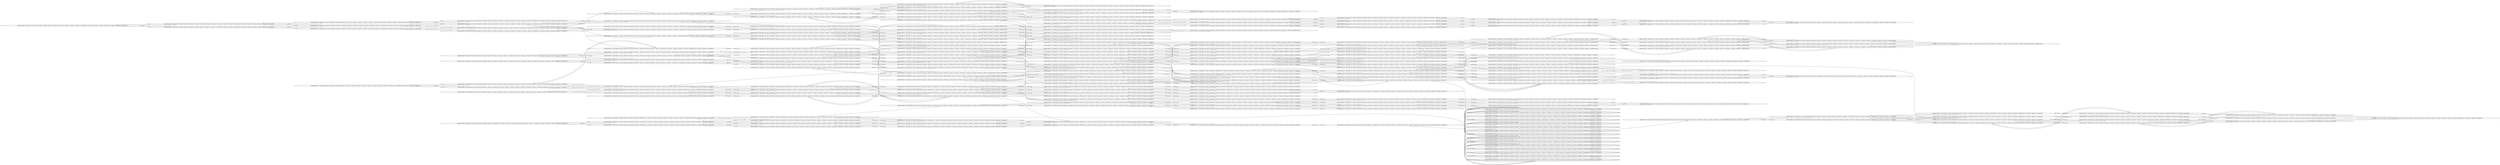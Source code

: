 digraph {
rankdir="LR"
s197[label="(instance index=47, state index=197, atoms={clear(pos9), clear(pos8), clear(pos13), clear(pos4), clear(pos14), clear(pos10), clear(pos1), clear(pos7), at(block01,pos6), clear(pos5), clear(pos15), clear(pos3), at(robot,pos12), clear(pos2), clear(pos11), clear(pos0)})"]
s163[label="(instance index=47, state index=163, atoms={clear(pos9), clear(pos13), clear(pos4), at(robot,pos8), clear(pos14), clear(pos10), clear(pos1), clear(pos7), clear(pos12), at(block01,pos6), clear(pos5), clear(pos15), clear(pos3), clear(pos2), clear(pos11), clear(pos0)})"]
s164[label="(instance index=47, state index=164, atoms={clear(pos9), clear(pos8), clear(pos4), clear(pos14), clear(pos10), clear(pos1), at(robot,pos13), clear(pos7), clear(pos12), at(block01,pos6), clear(pos5), clear(pos15), clear(pos3), clear(pos2), clear(pos11), clear(pos0)})"]
s126[label="(instance index=47, state index=126, atoms={clear(pos9), clear(pos8), clear(pos13), clear(pos4), clear(pos10), clear(pos1), clear(pos7), at(robot,pos14), clear(pos12), at(block01,pos6), clear(pos5), clear(pos15), clear(pos3), clear(pos2), clear(pos11), clear(pos0)})"]
s124[label="(instance index=47, state index=124, atoms={clear(pos8), clear(pos13), clear(pos4), at(robot,pos9), clear(pos14), clear(pos10), clear(pos1), clear(pos7), clear(pos12), at(block01,pos6), clear(pos5), clear(pos15), clear(pos3), clear(pos2), clear(pos11), clear(pos0)})"]
s60[label="(instance index=47, state index=60, atoms={clear(pos9), clear(pos8), clear(pos13), clear(pos4), clear(pos6), clear(pos14), clear(pos1), clear(pos7), clear(pos5), clear(pos15), clear(pos3), at(robot,pos12), at(block01,pos10), clear(pos2), clear(pos11), clear(pos0)})"]
s144[label="(instance index=47, state index=144, atoms={clear(pos9), clear(pos8), clear(pos13), clear(pos14), clear(pos10), clear(pos1), clear(pos7), clear(pos12), at(block01,pos6), clear(pos5), clear(pos15), clear(pos3), clear(pos2), at(robot,pos4), clear(pos11), clear(pos0)})"]
s89[label="(instance index=47, state index=89, atoms={clear(pos9), clear(pos8), clear(pos13), clear(pos4), clear(pos14), clear(pos1), clear(pos7), clear(pos12), at(robot,pos10), at(block01,pos6), clear(pos5), clear(pos15), clear(pos3), clear(pos2), clear(pos11), clear(pos0)})"]
s108[label="(instance index=47, state index=108, atoms={clear(pos9), clear(pos8), clear(pos13), clear(pos4), clear(pos6), clear(pos14), clear(pos10), at(robot,pos15), clear(pos1), clear(pos7), at(block01,pos5), clear(pos12), clear(pos3), clear(pos2), clear(pos11), clear(pos0)})"]
s49[label="(instance index=47, state index=49, atoms={clear(pos9), clear(pos8), clear(pos4), clear(pos6), clear(pos14), clear(pos10), clear(pos1), at(robot,pos13), clear(pos7), at(block01,pos5), clear(pos12), clear(pos15), clear(pos3), clear(pos2), clear(pos11), clear(pos0)})"]
s104[label="(instance index=47, state index=104, atoms={clear(pos9), clear(pos8), at(robot,pos5), clear(pos13), clear(pos4), clear(pos14), clear(pos10), clear(pos1), clear(pos7), clear(pos12), at(block01,pos6), clear(pos15), clear(pos3), clear(pos2), clear(pos11), clear(pos0)})"]
s181[label="(instance index=47, state index=181, atoms={clear(pos9), clear(pos8), clear(pos13), clear(pos4), clear(pos14), at(robot,pos0), clear(pos10), clear(pos1), clear(pos7), clear(pos12), at(block01,pos6), clear(pos5), clear(pos15), clear(pos3), clear(pos2), clear(pos11)})"]
s84[label="(instance index=47, state index=84, atoms={clear(pos9), clear(pos8), clear(pos13), clear(pos4), clear(pos6), clear(pos14), at(robot,pos0), clear(pos1), clear(pos7), clear(pos12), clear(pos5), clear(pos15), clear(pos3), at(block01,pos10), clear(pos2), clear(pos11)})"]
s166[label="(instance index=47, state index=166, atoms={clear(pos9), clear(pos8), clear(pos13), clear(pos4), clear(pos14), clear(pos10), at(robot,pos15), clear(pos1), clear(pos7), clear(pos12), at(block01,pos6), clear(pos5), clear(pos3), clear(pos2), clear(pos11), clear(pos0)})"]
s39[label="(instance index=47, state index=39, atoms={clear(pos9), clear(pos8), clear(pos4), clear(pos6), clear(pos14), clear(pos1), at(robot,pos13), clear(pos7), clear(pos12), clear(pos5), clear(pos15), clear(pos3), at(block01,pos10), clear(pos2), clear(pos11), clear(pos0)})"]
s38[label="(instance index=47, state index=38, atoms={clear(pos9), clear(pos13), clear(pos4), at(robot,pos8), clear(pos6), clear(pos14), clear(pos1), clear(pos7), clear(pos12), clear(pos5), clear(pos15), clear(pos3), at(block01,pos10), clear(pos2), clear(pos11), clear(pos0)})"]
s175[label="(instance index=47, state index=175, atoms={clear(pos9), clear(pos8), clear(pos13), at(block01,pos14), clear(pos4), clear(pos6), at(robot,pos0), clear(pos10), clear(pos1), clear(pos7), clear(pos12), clear(pos5), clear(pos15), clear(pos3), clear(pos2), clear(pos11)})"]
s125[label="(instance index=47, state index=125, atoms={clear(pos9), clear(pos8), clear(pos13), clear(pos4), clear(pos14), clear(pos10), clear(pos1), clear(pos7), at(robot,pos11), clear(pos12), at(block01,pos6), clear(pos5), clear(pos15), clear(pos3), clear(pos2), clear(pos0)})"]
s75[label="(instance index=47, state index=75, atoms={clear(pos9), clear(pos8), clear(pos13), clear(pos4), clear(pos6), clear(pos10), clear(pos1), clear(pos7), at(robot,pos14), at(block01,pos5), clear(pos12), clear(pos15), clear(pos3), clear(pos2), clear(pos11), clear(pos0)})"]
s74[label="(instance index=47, state index=74, atoms={clear(pos9), clear(pos8), clear(pos13), clear(pos4), clear(pos6), clear(pos14), clear(pos10), clear(pos1), clear(pos7), at(robot,pos11), at(block01,pos5), clear(pos12), clear(pos15), clear(pos3), clear(pos2), clear(pos0)})"]
s72[label="(instance index=47, state index=72, atoms={clear(pos9), clear(pos8), clear(pos13), clear(pos4), clear(pos6), clear(pos14), clear(pos10), clear(pos1), clear(pos7), at(block01,pos5), clear(pos15), clear(pos3), at(robot,pos12), clear(pos2), clear(pos11), clear(pos0)})"]
s30[label="(instance index=47, state index=30, atoms={clear(pos8), clear(pos13), clear(pos4), at(robot,pos9), clear(pos6), clear(pos14), clear(pos10), clear(pos1), clear(pos7), at(block01,pos5), clear(pos12), clear(pos15), clear(pos3), clear(pos2), clear(pos11), clear(pos0)})"]
s61[label="(instance index=47, state index=61, atoms={clear(pos9), clear(pos8), clear(pos13), clear(pos4), clear(pos6), clear(pos1), clear(pos7), at(robot,pos14), clear(pos12), clear(pos5), clear(pos15), clear(pos3), at(block01,pos10), clear(pos2), clear(pos11), clear(pos0)})"]
s67[label="(instance index=47, state index=67, atoms={clear(pos9), clear(pos8), clear(pos13), at(block01,pos14), clear(pos4), clear(pos6), clear(pos10), clear(pos1), clear(pos7), clear(pos5), clear(pos15), clear(pos3), at(robot,pos12), clear(pos2), clear(pos11), clear(pos0)})"]
s120[label="(instance index=47, state index=120, atoms={clear(pos9), clear(pos8), clear(pos13), clear(pos4), clear(pos6), clear(pos14), at(robot,pos3), clear(pos1), clear(pos7), clear(pos12), clear(pos5), clear(pos15), at(block01,pos10), clear(pos2), clear(pos11), clear(pos0)})"]
s58[label="(instance index=47, state index=58, atoms={clear(pos9), clear(pos8), clear(pos13), clear(pos6), clear(pos14), clear(pos1), clear(pos7), clear(pos12), clear(pos5), clear(pos15), clear(pos3), at(block01,pos10), clear(pos2), at(robot,pos4), clear(pos11), clear(pos0)})"]
s57[label="(instance index=47, state index=57, atoms={clear(pos9), clear(pos8), clear(pos13), clear(pos4), clear(pos6), clear(pos14), clear(pos7), clear(pos12), clear(pos5), clear(pos15), clear(pos3), at(robot,pos1), at(block01,pos10), clear(pos2), clear(pos11), clear(pos0)})"]
s135[label="(instance index=47, state index=135, atoms={clear(pos9), clear(pos8), clear(pos13), at(block01,pos14), clear(pos6), clear(pos10), clear(pos1), clear(pos7), clear(pos12), clear(pos5), clear(pos15), clear(pos3), clear(pos2), at(robot,pos4), clear(pos11), clear(pos0)})"]
s134[label="(instance index=47, state index=134, atoms={clear(pos9), clear(pos8), clear(pos13), at(block01,pos14), clear(pos4), clear(pos6), clear(pos10), clear(pos7), clear(pos12), clear(pos5), clear(pos15), clear(pos3), at(robot,pos1), clear(pos2), clear(pos11), clear(pos0)})"]
s143[label="(instance index=47, state index=143, atoms={clear(pos9), clear(pos8), clear(pos13), clear(pos4), clear(pos14), clear(pos10), clear(pos7), clear(pos12), at(block01,pos6), clear(pos5), clear(pos15), clear(pos3), at(robot,pos1), clear(pos2), clear(pos11), clear(pos0)})"]
s198[label="(instance index=47, state index=198, atoms={clear(pos9), clear(pos8), clear(pos13), clear(pos4), clear(pos14), at(robot,pos3), clear(pos10), clear(pos1), clear(pos7), clear(pos12), at(block01,pos6), clear(pos5), clear(pos15), clear(pos2), clear(pos11), clear(pos0)})"]
s23[label="(instance index=47, state index=23, atoms={clear(pos8), clear(pos13), clear(pos4), at(robot,pos9), clear(pos6), clear(pos14), clear(pos1), clear(pos7), clear(pos12), clear(pos5), clear(pos15), clear(pos3), at(block01,pos10), clear(pos2), clear(pos11), clear(pos0)})"]
s127[label="(instance index=47, state index=127, atoms={clear(pos9), clear(pos8), clear(pos13), clear(pos4), clear(pos14), clear(pos10), clear(pos1), clear(pos7), clear(pos12), clear(pos5), at(robot,pos6), clear(pos15), clear(pos3), clear(pos11), clear(pos0), at(block01,pos2)})"]
s145[label="(instance index=47, state index=145, atoms={clear(pos9), clear(pos8), clear(pos13), clear(pos4), clear(pos14), clear(pos10), clear(pos1), clear(pos12), clear(pos5), at(robot,pos6), clear(pos15), clear(pos3), clear(pos2), at(block01,pos7), clear(pos11), clear(pos0)})"]
s182[label="(instance index=47, state index=182, atoms={clear(pos9), clear(pos8), clear(pos13), clear(pos4), clear(pos14), clear(pos10), clear(pos1), clear(pos7), clear(pos12), at(block01,pos6), clear(pos5), clear(pos15), at(robot,pos2), clear(pos3), clear(pos11), clear(pos0)})"]
s44[label="(instance index=47, state index=44, atoms={clear(pos9), clear(pos8), at(block01,pos14), clear(pos4), clear(pos6), clear(pos10), clear(pos1), at(robot,pos13), clear(pos7), clear(pos12), clear(pos5), clear(pos15), clear(pos3), clear(pos2), clear(pos11), clear(pos0)})"]
s88[label="(instance index=47, state index=88, atoms={clear(pos9), clear(pos8), clear(pos13), clear(pos4), clear(pos6), clear(pos14), at(robot,pos15), clear(pos1), clear(pos7), clear(pos12), clear(pos5), clear(pos3), at(block01,pos10), clear(pos2), clear(pos11), clear(pos0)})"]
s160[label="(instance index=47, state index=160, atoms={clear(pos9), clear(pos8), clear(pos13), at(block01,pos14), clear(pos4), clear(pos6), clear(pos10), clear(pos1), clear(pos7), clear(pos12), clear(pos5), clear(pos15), at(robot,pos2), clear(pos3), clear(pos11), clear(pos0)})"]
s86[label="(instance index=47, state index=86, atoms={clear(pos9), clear(pos8), clear(pos13), clear(pos4), clear(pos6), clear(pos14), clear(pos1), at(robot,pos7), clear(pos12), clear(pos5), clear(pos15), clear(pos3), at(block01,pos10), clear(pos2), clear(pos11), clear(pos0)})"]
s85[label="(instance index=47, state index=85, atoms={clear(pos9), clear(pos8), clear(pos13), clear(pos4), clear(pos6), clear(pos14), clear(pos1), clear(pos7), clear(pos12), clear(pos5), clear(pos15), at(robot,pos2), clear(pos3), at(block01,pos10), clear(pos11), clear(pos0)})"]
s37[label="(instance index=47, state index=37, atoms={clear(pos9), clear(pos8), at(robot,pos5), clear(pos13), clear(pos4), clear(pos6), clear(pos14), clear(pos1), clear(pos7), clear(pos12), clear(pos15), clear(pos3), at(block01,pos10), clear(pos2), clear(pos11), clear(pos0)})"]
s96[label="(instance index=47, state index=96, atoms={clear(pos9), clear(pos8), at(robot,pos5), clear(pos13), at(block01,pos14), clear(pos4), clear(pos6), clear(pos10), clear(pos1), clear(pos7), clear(pos12), clear(pos15), clear(pos3), clear(pos2), clear(pos11), clear(pos0)})"]
s97[label="(instance index=47, state index=97, atoms={clear(pos9), clear(pos13), at(block01,pos14), clear(pos4), at(robot,pos8), clear(pos6), clear(pos10), clear(pos1), clear(pos7), clear(pos12), clear(pos5), clear(pos15), clear(pos3), clear(pos2), clear(pos11), clear(pos0)})"]
s17[label="(instance index=47, state index=17, atoms={clear(pos8), clear(pos13), clear(pos4), clear(pos6), clear(pos14), at(block01,pos9), clear(pos10), at(robot,pos15), clear(pos1), clear(pos7), clear(pos12), clear(pos5), clear(pos3), clear(pos2), clear(pos11), clear(pos0)})"]
s18[label="(instance index=47, state index=18, atoms={clear(pos8), clear(pos4), clear(pos6), clear(pos14), at(block01,pos9), clear(pos10), clear(pos1), at(robot,pos13), clear(pos7), clear(pos12), clear(pos5), clear(pos15), clear(pos3), clear(pos2), clear(pos11), clear(pos0)})"]
s47[label="(instance index=47, state index=47, atoms={clear(pos9), clear(pos13), clear(pos4), at(robot,pos8), clear(pos6), clear(pos14), clear(pos10), clear(pos1), clear(pos7), at(block01,pos5), clear(pos12), clear(pos15), clear(pos3), clear(pos2), clear(pos11), clear(pos0)})"]
s106[label="(instance index=47, state index=106, atoms={clear(pos9), clear(pos8), clear(pos13), clear(pos4), clear(pos6), clear(pos14), clear(pos10), clear(pos1), at(block01,pos5), at(robot,pos7), clear(pos12), clear(pos15), clear(pos3), clear(pos2), clear(pos11), clear(pos0)})"]
s165[label="(instance index=47, state index=165, atoms={clear(pos9), clear(pos8), clear(pos13), clear(pos4), clear(pos14), clear(pos10), clear(pos1), at(robot,pos7), clear(pos12), at(block01,pos6), clear(pos5), clear(pos15), clear(pos3), clear(pos2), clear(pos11), clear(pos0)})"]
s48[label="(instance index=47, state index=48, atoms={clear(pos9), clear(pos8), clear(pos13), clear(pos4), clear(pos6), clear(pos14), clear(pos1), clear(pos7), at(block01,pos5), clear(pos12), at(robot,pos10), clear(pos15), clear(pos3), clear(pos2), clear(pos11), clear(pos0)})"]
s50[label="(instance index=47, state index=50, atoms={clear(pos9), clear(pos8), at(robot,pos5), clear(pos13), clear(pos4), clear(pos6), clear(pos14), clear(pos10), clear(pos7), clear(pos12), at(block01,pos1), clear(pos15), clear(pos3), clear(pos2), clear(pos11), clear(pos0)})"]
s40[label="(instance index=47, state index=40, atoms={clear(pos9), clear(pos8), clear(pos13), at(block01,pos11), clear(pos4), clear(pos6), clear(pos14), clear(pos1), clear(pos7), clear(pos12), at(robot,pos10), clear(pos5), clear(pos15), clear(pos3), clear(pos2), clear(pos0)})"]
s167[label="(instance index=47, state index=167, atoms={clear(pos9), clear(pos8), at(robot,pos5), clear(pos13), clear(pos4), clear(pos6), clear(pos14), clear(pos10), clear(pos1), clear(pos7), clear(pos12), clear(pos15), clear(pos3), clear(pos11), clear(pos0), at(block01,pos2)})"]
s169[label="(instance index=47, state index=169, atoms={clear(pos9), clear(pos8), clear(pos13), clear(pos4), clear(pos6), clear(pos14), clear(pos1), clear(pos7), clear(pos12), at(robot,pos10), clear(pos5), clear(pos15), clear(pos3), clear(pos11), clear(pos0), at(block01,pos2)})"]
s168[label="(instance index=47, state index=168, atoms={clear(pos9), clear(pos8), clear(pos13), clear(pos4), clear(pos6), clear(pos14), clear(pos10), clear(pos1), at(robot,pos7), clear(pos12), clear(pos5), clear(pos15), clear(pos3), clear(pos11), clear(pos0), at(block01,pos2)})"]
s183[label="(instance index=47, state index=183, atoms={clear(pos9), clear(pos8), clear(pos13), clear(pos4), clear(pos6), clear(pos14), clear(pos10), clear(pos1), clear(pos12), clear(pos5), clear(pos15), at(robot,pos2), clear(pos3), at(block01,pos7), clear(pos11), clear(pos0)})"]
s172[label="(instance index=47, state index=172, atoms={clear(pos9), clear(pos8), clear(pos13), clear(pos4), clear(pos6), clear(pos14), clear(pos1), clear(pos12), at(robot,pos10), clear(pos5), clear(pos15), clear(pos3), clear(pos2), at(block01,pos7), clear(pos11), clear(pos0)})"]
s184[label="(instance index=47, state index=184, atoms={clear(pos9), clear(pos8), at(robot,pos5), clear(pos13), clear(pos4), clear(pos6), clear(pos14), clear(pos10), clear(pos1), clear(pos12), clear(pos15), clear(pos3), clear(pos2), at(block01,pos7), clear(pos11), clear(pos0)})"]
s122[label="(instance index=47, state index=122, atoms={clear(pos9), clear(pos8), clear(pos13), at(block01,pos14), clear(pos4), clear(pos10), clear(pos1), clear(pos7), clear(pos12), clear(pos5), at(robot,pos6), clear(pos15), clear(pos3), clear(pos2), clear(pos11), clear(pos0)})"]
s121[label="(instance index=47, state index=121, atoms={clear(pos9), clear(pos8), clear(pos13), clear(pos4), clear(pos6), clear(pos14), clear(pos1), clear(pos7), at(robot,pos11), clear(pos12), clear(pos5), clear(pos15), clear(pos3), at(block01,pos10), clear(pos2), clear(pos0)})"]
s66[label="(instance index=47, state index=66, atoms={clear(pos8), clear(pos13), at(block01,pos14), clear(pos4), at(robot,pos9), clear(pos6), clear(pos10), clear(pos1), clear(pos7), clear(pos12), clear(pos5), clear(pos15), clear(pos3), clear(pos2), clear(pos11), clear(pos0)})"]
s59[label="(instance index=47, state index=59, atoms={clear(pos9), clear(pos8), clear(pos13), clear(pos4), clear(pos14), clear(pos1), clear(pos7), clear(pos12), clear(pos5), at(robot,pos6), clear(pos15), clear(pos3), at(block01,pos10), clear(pos2), clear(pos11), clear(pos0)})"]
s146[label="(instance index=47, state index=146, atoms={clear(pos9), clear(pos8), clear(pos13), clear(pos4), clear(pos6), clear(pos14), at(robot,pos3), clear(pos10), clear(pos1), clear(pos7), at(block01,pos5), clear(pos12), clear(pos15), clear(pos2), clear(pos11), clear(pos0)})"]
s73[label="(instance index=47, state index=73, atoms={clear(pos9), clear(pos8), clear(pos13), clear(pos4), clear(pos14), clear(pos10), clear(pos1), clear(pos7), at(block01,pos5), clear(pos12), at(robot,pos6), clear(pos15), clear(pos3), clear(pos2), clear(pos11), clear(pos0)})"]
s196[label="(instance index=47, state index=196, atoms={clear(pos9), clear(pos8), clear(pos13), at(block01,pos14), clear(pos4), clear(pos6), at(robot,pos3), clear(pos10), clear(pos1), clear(pos7), clear(pos12), clear(pos5), clear(pos15), clear(pos2), clear(pos11), clear(pos0)})"]
s2[label="(instance index=47, state index=2, atoms={clear(pos8), clear(pos13), clear(pos4), clear(pos6), clear(pos14), at(robot,pos3), at(block01,pos9), clear(pos10), clear(pos1), clear(pos7), clear(pos12), clear(pos5), clear(pos15), clear(pos2), clear(pos11), clear(pos0)})"]
s10[label="(instance index=47, state index=10, atoms={clear(pos8), clear(pos13), clear(pos4), clear(pos6), clear(pos14), at(block01,pos9), clear(pos10), clear(pos1), clear(pos7), at(robot,pos11), clear(pos12), clear(pos5), clear(pos15), clear(pos3), clear(pos2), clear(pos0)})"]
s11[label="(instance index=47, state index=11, atoms={clear(pos8), clear(pos13), clear(pos4), clear(pos6), at(block01,pos9), clear(pos10), clear(pos1), clear(pos7), at(robot,pos14), clear(pos12), clear(pos5), clear(pos15), clear(pos3), clear(pos2), clear(pos11), clear(pos0)})"]
s22[label="(instance index=47, state index=22, atoms={clear(pos8), clear(pos13), clear(pos4), clear(pos6), clear(pos14), at(block01,pos9), clear(pos10), clear(pos1), clear(pos7), clear(pos5), clear(pos15), clear(pos3), at(robot,pos12), clear(pos2), clear(pos11), clear(pos0)})"]
s71[label="(instance index=47, state index=71, atoms={clear(pos9), clear(pos8), clear(pos13), clear(pos6), clear(pos14), clear(pos10), clear(pos1), clear(pos7), at(block01,pos5), clear(pos12), clear(pos15), clear(pos3), clear(pos2), at(robot,pos4), clear(pos11), clear(pos0)})"]
s68[label="(instance index=47, state index=68, atoms={clear(pos9), clear(pos8), clear(pos13), clear(pos4), clear(pos6), clear(pos10), clear(pos1), clear(pos7), at(robot,pos14), clear(pos12), clear(pos5), clear(pos3), at(block01,pos15), clear(pos2), clear(pos11), clear(pos0)})"]
s78[label="(instance index=47, state index=78, atoms={clear(pos8), clear(pos13), clear(pos4), at(robot,pos9), clear(pos6), clear(pos14), clear(pos10), clear(pos7), clear(pos12), clear(pos5), at(block01,pos1), clear(pos15), clear(pos3), clear(pos2), clear(pos11), clear(pos0)})"]
s77[label="(instance index=47, state index=77, atoms={clear(pos9), clear(pos8), clear(pos13), clear(pos4), clear(pos14), clear(pos10), clear(pos7), clear(pos12), clear(pos5), at(robot,pos6), at(block01,pos1), clear(pos15), clear(pos3), clear(pos2), clear(pos11), clear(pos0)})"]
s76[label="(instance index=47, state index=76, atoms={clear(pos9), clear(pos8), clear(pos13), clear(pos6), clear(pos14), clear(pos10), clear(pos7), clear(pos12), clear(pos5), at(block01,pos1), clear(pos15), clear(pos3), clear(pos2), at(robot,pos4), clear(pos11), clear(pos0)})"]
s63[label="(instance index=47, state index=63, atoms={clear(pos8), clear(pos13), at(block01,pos11), clear(pos4), at(robot,pos9), clear(pos6), clear(pos14), clear(pos10), clear(pos1), clear(pos7), clear(pos12), clear(pos5), clear(pos15), clear(pos3), clear(pos2), clear(pos0)})"]
s62[label="(instance index=47, state index=62, atoms={clear(pos9), clear(pos8), clear(pos13), at(block01,pos11), clear(pos4), clear(pos14), clear(pos10), clear(pos1), clear(pos7), clear(pos12), clear(pos5), at(robot,pos6), clear(pos15), clear(pos3), clear(pos2), clear(pos0)})"]
s64[label="(instance index=47, state index=64, atoms={clear(pos9), clear(pos8), clear(pos13), at(block01,pos11), clear(pos4), clear(pos6), clear(pos10), clear(pos1), clear(pos7), at(robot,pos14), clear(pos12), clear(pos5), clear(pos15), clear(pos3), clear(pos2), clear(pos0)})"]
s149[label="(instance index=47, state index=149, atoms={clear(pos9), clear(pos8), clear(pos13), clear(pos4), clear(pos6), clear(pos14), clear(pos10), clear(pos7), clear(pos12), clear(pos5), clear(pos15), clear(pos3), at(robot,pos1), clear(pos11), clear(pos0), at(block01,pos2)})"]
s199[label="(instance index=47, state index=199, atoms={clear(pos9), clear(pos8), clear(pos13), clear(pos6), clear(pos14), clear(pos10), clear(pos1), clear(pos7), clear(pos12), clear(pos5), clear(pos15), clear(pos3), at(robot,pos4), clear(pos11), clear(pos0), at(block01,pos2)})"]
s200[label="(instance index=47, state index=200, atoms={clear(pos8), clear(pos13), clear(pos4), at(robot,pos9), clear(pos6), clear(pos14), clear(pos10), clear(pos1), clear(pos7), clear(pos12), clear(pos5), clear(pos15), clear(pos3), clear(pos11), clear(pos0), at(block01,pos2)})"]
s203[label="(instance index=47, state index=203, atoms={clear(pos9), clear(pos8), clear(pos13), clear(pos4), clear(pos6), clear(pos10), clear(pos1), clear(pos7), at(robot,pos14), clear(pos12), clear(pos5), clear(pos15), clear(pos3), clear(pos11), clear(pos0), at(block01,pos2)})"]
s202[label="(instance index=47, state index=202, atoms={clear(pos9), clear(pos8), clear(pos13), clear(pos4), clear(pos6), clear(pos14), clear(pos10), clear(pos1), clear(pos7), at(robot,pos11), clear(pos12), clear(pos5), clear(pos15), clear(pos3), clear(pos0), at(block01,pos2)})"]
s201[label="(instance index=47, state index=201, atoms={clear(pos9), clear(pos8), clear(pos13), clear(pos4), clear(pos6), clear(pos14), at(robot,pos3), clear(pos10), clear(pos1), clear(pos7), clear(pos12), clear(pos5), clear(pos15), clear(pos11), clear(pos0), at(block01,pos2)})"]
s213[label="(instance index=47, state index=213, atoms={clear(pos9), clear(pos8), clear(pos13), clear(pos4), clear(pos6), clear(pos14), at(robot,pos3), clear(pos10), clear(pos1), clear(pos12), clear(pos5), clear(pos15), clear(pos2), at(block01,pos7), clear(pos11), clear(pos0)})"]
s212[label="(instance index=47, state index=212, atoms={clear(pos9), clear(pos8), clear(pos13), clear(pos4), clear(pos6), clear(pos14), clear(pos10), clear(pos12), clear(pos5), clear(pos15), clear(pos3), at(robot,pos1), clear(pos2), at(block01,pos7), clear(pos11), clear(pos0)})"]
s133[label="(instance index=47, state index=133, atoms={clear(pos9), clear(pos8), clear(pos13), clear(pos4), clear(pos6), clear(pos14), clear(pos10), clear(pos1), at(robot,pos11), clear(pos12), clear(pos5), clear(pos15), clear(pos3), clear(pos2), at(block01,pos7), clear(pos0)})"]
s206[label="(instance index=47, state index=206, atoms={clear(pos9), clear(pos8), clear(pos13), clear(pos4), clear(pos6), clear(pos10), clear(pos1), at(robot,pos14), clear(pos12), clear(pos5), clear(pos15), clear(pos3), clear(pos2), at(block01,pos7), clear(pos11), clear(pos0)})"]
s205[label="(instance index=47, state index=205, atoms={clear(pos8), clear(pos13), clear(pos4), at(robot,pos9), clear(pos6), clear(pos14), clear(pos10), clear(pos1), clear(pos12), clear(pos5), clear(pos15), clear(pos3), clear(pos2), at(block01,pos7), clear(pos11), clear(pos0)})"]
s214[label="(instance index=47, state index=214, atoms={clear(pos9), clear(pos8), clear(pos13), clear(pos6), clear(pos14), clear(pos10), clear(pos1), clear(pos12), clear(pos5), clear(pos15), clear(pos3), clear(pos2), at(block01,pos7), at(robot,pos4), clear(pos11), clear(pos0)})"]
s6[label="(instance index=47, state index=6, atoms={clear(pos8), clear(pos13), clear(pos4), clear(pos6), clear(pos14), at(block01,pos9), clear(pos10), clear(pos1), at(robot,pos7), clear(pos12), clear(pos5), clear(pos15), clear(pos3), clear(pos2), clear(pos11), clear(pos0)})"]
s4[label="(instance index=47, state index=4, atoms={clear(pos8), clear(pos13), clear(pos4), clear(pos6), clear(pos14), at(robot,pos0), at(block01,pos9), clear(pos10), clear(pos1), clear(pos7), clear(pos12), clear(pos5), clear(pos15), clear(pos3), clear(pos2), clear(pos11)})"]
s103[label="(instance index=47, state index=103, atoms={clear(pos9), clear(pos8), clear(pos13), clear(pos4), clear(pos6), clear(pos14), at(robot,pos0), clear(pos10), clear(pos1), clear(pos7), at(block01,pos5), clear(pos12), clear(pos15), clear(pos3), clear(pos2), clear(pos11)})"]
s7[label="(instance index=47, state index=7, atoms={clear(pos8), clear(pos13), clear(pos4), clear(pos6), clear(pos14), at(block01,pos9), clear(pos1), clear(pos7), clear(pos12), at(robot,pos10), clear(pos5), clear(pos15), clear(pos3), clear(pos2), clear(pos11), clear(pos0)})"]
s0[label="(instance index=47, state index=0, atoms={clear(pos8), clear(pos13), clear(pos4), clear(pos6), clear(pos14), at(block01,pos9), clear(pos10), clear(pos1), clear(pos7), clear(pos12), clear(pos5), clear(pos15), at(robot,pos2), clear(pos3), clear(pos11), clear(pos0)})"]
s87[label="(instance index=47, state index=87, atoms={clear(pos9), clear(pos8), clear(pos13), at(block01,pos14), clear(pos4), clear(pos6), clear(pos1), clear(pos7), clear(pos12), at(robot,pos10), clear(pos5), clear(pos15), clear(pos3), clear(pos2), clear(pos11), clear(pos0)})"]
s13[label="(instance index=47, state index=13, atoms={clear(pos13), clear(pos4), at(robot,pos8), clear(pos6), clear(pos14), at(block01,pos9), clear(pos10), clear(pos1), clear(pos7), clear(pos12), clear(pos5), clear(pos15), clear(pos3), clear(pos2), clear(pos11), clear(pos0)})"]
s161[label="(instance index=47, state index=161, atoms={clear(pos9), clear(pos8), clear(pos13), at(block01,pos14), clear(pos4), clear(pos6), clear(pos10), clear(pos1), at(robot,pos7), clear(pos12), clear(pos5), clear(pos15), clear(pos3), clear(pos2), clear(pos11), clear(pos0)})"]
s105[label="(instance index=47, state index=105, atoms={clear(pos9), clear(pos8), clear(pos13), clear(pos4), clear(pos6), clear(pos14), clear(pos10), clear(pos1), clear(pos7), at(block01,pos5), clear(pos12), clear(pos15), at(robot,pos2), clear(pos3), clear(pos11), clear(pos0)})"]
s107[label="(instance index=47, state index=107, atoms={clear(pos9), clear(pos8), at(robot,pos5), clear(pos13), clear(pos6), clear(pos14), clear(pos10), clear(pos1), clear(pos7), clear(pos12), clear(pos15), clear(pos3), at(block01,pos4), clear(pos2), clear(pos11), clear(pos0)})"]
s99[label="(instance index=47, state index=99, atoms={clear(pos9), clear(pos8), clear(pos4), clear(pos6), clear(pos14), clear(pos10), clear(pos1), at(robot,pos13), clear(pos7), clear(pos12), clear(pos5), clear(pos3), at(block01,pos15), clear(pos2), clear(pos11), clear(pos0)})"]
s98[label="(instance index=47, state index=98, atoms={clear(pos9), clear(pos8), clear(pos13), clear(pos4), clear(pos6), clear(pos14), clear(pos1), clear(pos7), clear(pos12), at(robot,pos10), clear(pos5), clear(pos3), at(block01,pos15), clear(pos2), clear(pos11), clear(pos0)})"]
s114[label="(instance index=47, state index=114, atoms={clear(pos9), clear(pos8), clear(pos4), clear(pos6), clear(pos14), clear(pos10), at(robot,pos13), clear(pos7), clear(pos12), clear(pos5), at(block01,pos1), clear(pos15), clear(pos3), clear(pos2), clear(pos11), clear(pos0)})"]
s110[label="(instance index=47, state index=110, atoms={clear(pos9), clear(pos13), clear(pos4), at(robot,pos8), clear(pos6), clear(pos14), clear(pos10), clear(pos7), clear(pos12), clear(pos5), at(block01,pos1), clear(pos15), clear(pos3), clear(pos2), clear(pos11), clear(pos0)})"]
s113[label="(instance index=47, state index=113, atoms={clear(pos9), clear(pos8), clear(pos13), clear(pos4), clear(pos6), clear(pos14), clear(pos7), clear(pos12), at(robot,pos10), clear(pos5), at(block01,pos1), clear(pos15), clear(pos3), clear(pos2), clear(pos11), clear(pos0)})"]
s111[label="(instance index=47, state index=111, atoms={clear(pos9), clear(pos8), clear(pos13), clear(pos4), clear(pos6), clear(pos14), clear(pos10), clear(pos7), clear(pos12), clear(pos5), at(block01,pos1), clear(pos15), at(robot,pos2), clear(pos3), clear(pos11), clear(pos0)})"]
s112[label="(instance index=47, state index=112, atoms={clear(pos9), clear(pos8), clear(pos13), clear(pos4), clear(pos6), clear(pos14), clear(pos10), at(robot,pos7), clear(pos12), clear(pos5), at(block01,pos1), clear(pos15), clear(pos3), clear(pos2), clear(pos11), clear(pos0)})"]
s109[label="(instance index=47, state index=109, atoms={clear(pos9), clear(pos8), clear(pos13), clear(pos4), clear(pos6), clear(pos14), at(robot,pos0), clear(pos10), clear(pos7), clear(pos12), clear(pos5), at(block01,pos1), clear(pos15), clear(pos3), clear(pos2), clear(pos11)})"]
s94[label="(instance index=47, state index=94, atoms={clear(pos9), clear(pos8), at(block01,pos11), clear(pos4), clear(pos6), clear(pos14), clear(pos10), clear(pos1), at(robot,pos13), clear(pos7), clear(pos12), clear(pos5), clear(pos15), clear(pos3), clear(pos2), clear(pos0)})"]
s93[label="(instance index=47, state index=93, atoms={clear(pos9), clear(pos13), at(block01,pos11), clear(pos4), at(robot,pos8), clear(pos6), clear(pos14), clear(pos10), clear(pos1), clear(pos7), clear(pos12), clear(pos5), clear(pos15), clear(pos3), clear(pos2), clear(pos0)})"]
s91[label="(instance index=47, state index=91, atoms={clear(pos9), clear(pos8), at(robot,pos5), clear(pos13), at(block01,pos11), clear(pos4), clear(pos6), clear(pos14), clear(pos10), clear(pos1), clear(pos7), clear(pos12), clear(pos15), clear(pos3), clear(pos2), clear(pos0)})"]
s92[label="(instance index=47, state index=92, atoms={clear(pos9), clear(pos8), clear(pos13), at(block01,pos11), clear(pos4), clear(pos6), clear(pos14), clear(pos10), clear(pos1), at(robot,pos7), clear(pos12), clear(pos5), clear(pos15), clear(pos3), clear(pos2), clear(pos0)})"]
s90[label="(instance index=47, state index=90, atoms={clear(pos9), clear(pos8), clear(pos13), at(block01,pos11), clear(pos4), clear(pos6), clear(pos14), clear(pos10), clear(pos1), clear(pos7), clear(pos12), clear(pos5), clear(pos15), at(robot,pos2), clear(pos3), clear(pos0)})"]
s95[label="(instance index=47, state index=95, atoms={clear(pos9), clear(pos8), clear(pos13), at(block01,pos11), clear(pos4), clear(pos6), clear(pos14), clear(pos10), at(robot,pos15), clear(pos1), clear(pos7), clear(pos12), clear(pos5), clear(pos3), clear(pos2), clear(pos0)})"]
s189[label="(instance index=47, state index=189, atoms={clear(pos9), clear(pos8), clear(pos13), clear(pos4), clear(pos6), clear(pos14), clear(pos10), clear(pos1), clear(pos7), clear(pos12), clear(pos5), clear(pos15), at(robot,pos2), at(block01,pos3), clear(pos11), clear(pos0)})"]
s188[label="(instance index=47, state index=188, atoms={clear(pos9), clear(pos8), clear(pos13), clear(pos4), clear(pos6), clear(pos14), at(robot,pos0), clear(pos10), clear(pos1), clear(pos7), clear(pos12), clear(pos5), clear(pos15), clear(pos3), clear(pos11), at(block01,pos2)})"]
s220[label="(instance index=47, state index=220, atoms={clear(pos9), clear(pos13), clear(pos4), at(robot,pos8), clear(pos6), clear(pos14), clear(pos10), clear(pos1), clear(pos7), clear(pos12), clear(pos5), clear(pos15), clear(pos3), clear(pos11), clear(pos0), at(block01,pos2)})"]
s221[label="(instance index=47, state index=221, atoms={clear(pos9), clear(pos8), clear(pos4), clear(pos6), clear(pos14), clear(pos10), clear(pos1), at(robot,pos13), clear(pos7), clear(pos12), clear(pos5), clear(pos15), clear(pos3), clear(pos11), clear(pos0), at(block01,pos2)})"]
s222[label="(instance index=47, state index=222, atoms={clear(pos9), clear(pos8), clear(pos13), clear(pos4), clear(pos6), clear(pos14), clear(pos10), at(robot,pos15), clear(pos1), clear(pos7), clear(pos12), clear(pos5), clear(pos3), clear(pos11), clear(pos0), at(block01,pos2)})"]
s229[label="(instance index=47, state index=229, atoms={clear(pos9), clear(pos8), clear(pos13), clear(pos4), clear(pos6), clear(pos14), at(robot,pos0), clear(pos10), clear(pos1), clear(pos12), clear(pos5), clear(pos15), clear(pos3), clear(pos2), at(block01,pos7), clear(pos11)})"]
s174[label="(instance index=47, state index=174, atoms={clear(pos9), clear(pos8), clear(pos13), clear(pos4), clear(pos6), clear(pos14), clear(pos10), clear(pos1), at(robot,pos7), clear(pos12), clear(pos5), clear(pos15), at(block01,pos3), clear(pos2), clear(pos11), clear(pos0)})"]
s173[label="(instance index=47, state index=173, atoms={clear(pos9), clear(pos8), clear(pos13), clear(pos4), clear(pos6), clear(pos14), clear(pos10), at(robot,pos15), clear(pos1), clear(pos12), clear(pos5), clear(pos3), clear(pos2), at(block01,pos7), clear(pos11), clear(pos0)})"]
s224[label="(instance index=47, state index=224, atoms={clear(pos9), clear(pos8), clear(pos4), clear(pos6), clear(pos14), clear(pos10), clear(pos1), at(robot,pos13), clear(pos12), clear(pos5), clear(pos15), clear(pos3), clear(pos2), at(block01,pos7), clear(pos11), clear(pos0)})"]
s223[label="(instance index=47, state index=223, atoms={clear(pos9), clear(pos13), clear(pos4), at(robot,pos8), clear(pos6), clear(pos14), clear(pos10), clear(pos1), clear(pos12), clear(pos5), clear(pos15), clear(pos3), clear(pos2), at(block01,pos7), clear(pos11), clear(pos0)})"]
s8[label="(instance index=47, state index=8, atoms={clear(pos8), clear(pos13), clear(pos6), clear(pos14), at(block01,pos9), clear(pos10), clear(pos1), clear(pos7), clear(pos12), clear(pos5), clear(pos15), clear(pos3), clear(pos2), at(robot,pos4), clear(pos11), clear(pos0)})"]
s3[label="(instance index=47, state index=3, atoms={clear(pos8), clear(pos13), clear(pos4), clear(pos14), at(block01,pos9), clear(pos10), clear(pos1), clear(pos7), clear(pos12), clear(pos5), at(robot,pos6), clear(pos15), clear(pos3), clear(pos2), clear(pos11), clear(pos0)})"]
s1[label="(instance index=47, state index=1, atoms={clear(pos8), clear(pos13), clear(pos4), clear(pos6), clear(pos14), at(block01,pos9), clear(pos10), clear(pos7), clear(pos12), clear(pos5), clear(pos15), clear(pos3), at(robot,pos1), clear(pos2), clear(pos11), clear(pos0)})"]
s123[label="(instance index=47, state index=123, atoms={clear(pos9), clear(pos8), clear(pos13), at(block01,pos14), clear(pos4), clear(pos6), clear(pos10), clear(pos1), clear(pos7), at(robot,pos11), clear(pos12), clear(pos5), clear(pos15), clear(pos3), clear(pos2), clear(pos0)})"]
s142[label="(instance index=47, state index=142, atoms={clear(pos9), clear(pos8), clear(pos13), clear(pos4), clear(pos6), clear(pos14), clear(pos10), clear(pos7), at(block01,pos5), clear(pos12), clear(pos15), clear(pos3), at(robot,pos1), clear(pos2), clear(pos11), clear(pos0)})"]
s12[label="(instance index=47, state index=12, atoms={clear(pos13), at(block01,pos8), clear(pos4), at(robot,pos9), clear(pos6), clear(pos14), clear(pos10), clear(pos1), clear(pos7), clear(pos12), clear(pos5), clear(pos15), clear(pos3), clear(pos2), clear(pos11), clear(pos0)})"]
s148[label="(instance index=47, state index=148, atoms={clear(pos9), clear(pos8), clear(pos13), clear(pos14), clear(pos10), clear(pos1), clear(pos7), clear(pos12), clear(pos5), at(robot,pos6), clear(pos15), clear(pos3), at(block01,pos4), clear(pos2), clear(pos11), clear(pos0)})"]
s147[label="(instance index=47, state index=147, atoms={clear(pos9), clear(pos8), clear(pos13), clear(pos6), clear(pos14), clear(pos10), clear(pos7), clear(pos12), clear(pos5), clear(pos15), clear(pos3), at(robot,pos1), at(block01,pos4), clear(pos2), clear(pos11), clear(pos0)})"]
s81[label="(instance index=47, state index=81, atoms={clear(pos8), clear(pos13), at(robot,pos9), clear(pos6), clear(pos14), clear(pos10), clear(pos1), clear(pos7), clear(pos12), clear(pos5), clear(pos15), clear(pos3), at(block01,pos4), clear(pos2), clear(pos11), clear(pos0)})"]
s138[label="(instance index=47, state index=138, atoms={clear(pos9), clear(pos8), clear(pos13), clear(pos4), clear(pos6), clear(pos14), clear(pos10), clear(pos1), clear(pos7), clear(pos5), clear(pos3), at(robot,pos12), at(block01,pos15), clear(pos2), clear(pos11), clear(pos0)})"]
s137[label="(instance index=47, state index=137, atoms={clear(pos8), clear(pos13), clear(pos4), at(robot,pos9), clear(pos6), clear(pos14), clear(pos10), clear(pos1), clear(pos7), clear(pos12), clear(pos5), clear(pos3), at(block01,pos15), clear(pos2), clear(pos11), clear(pos0)})"]
s131[label="(instance index=47, state index=131, atoms={clear(pos9), clear(pos8), clear(pos13), clear(pos4), clear(pos6), clear(pos14), clear(pos10), clear(pos1), clear(pos7), at(robot,pos11), clear(pos12), clear(pos5), clear(pos3), at(block01,pos15), clear(pos2), clear(pos0)})"]
s136[label="(instance index=47, state index=136, atoms={clear(pos9), clear(pos8), clear(pos13), clear(pos4), clear(pos14), clear(pos10), clear(pos1), clear(pos7), clear(pos12), clear(pos5), at(robot,pos6), clear(pos3), at(block01,pos15), clear(pos2), clear(pos11), clear(pos0)})"]
s154[label="(instance index=47, state index=154, atoms={clear(pos9), clear(pos8), clear(pos13), clear(pos4), clear(pos6), clear(pos10), clear(pos7), at(robot,pos14), clear(pos12), clear(pos5), at(block01,pos1), clear(pos15), clear(pos3), clear(pos2), clear(pos11), clear(pos0)})"]
s150[label="(instance index=47, state index=150, atoms={clear(pos9), clear(pos8), clear(pos13), clear(pos4), clear(pos6), clear(pos14), clear(pos10), clear(pos7), clear(pos5), at(block01,pos1), clear(pos15), clear(pos3), at(robot,pos12), clear(pos2), clear(pos11), clear(pos0)})"]
s153[label="(instance index=47, state index=153, atoms={clear(pos9), clear(pos8), clear(pos13), clear(pos4), clear(pos6), clear(pos14), clear(pos10), clear(pos7), at(robot,pos11), clear(pos12), clear(pos5), at(block01,pos1), clear(pos15), clear(pos3), clear(pos2), clear(pos0)})"]
s151[label="(instance index=47, state index=151, atoms={clear(pos9), clear(pos8), clear(pos13), clear(pos4), clear(pos6), clear(pos14), at(robot,pos3), clear(pos10), clear(pos7), clear(pos12), clear(pos5), at(block01,pos1), clear(pos15), clear(pos2), clear(pos11), clear(pos0)})"]
s152[label="(instance index=47, state index=152, atoms={clear(pos9), clear(pos8), clear(pos13), clear(pos4), clear(pos6), clear(pos14), clear(pos10), clear(pos7), clear(pos12), clear(pos5), clear(pos15), clear(pos3), at(robot,pos1), clear(pos2), clear(pos11), at(block01,pos0)})"]
s132[label="(instance index=47, state index=132, atoms={clear(pos9), clear(pos8), clear(pos13), at(block01,pos11), clear(pos4), clear(pos6), clear(pos14), clear(pos10), clear(pos1), clear(pos7), clear(pos5), clear(pos15), clear(pos3), at(robot,pos12), clear(pos2), clear(pos0)})"]
s130[label="(instance index=47, state index=130, atoms={clear(pos9), clear(pos8), clear(pos13), at(block01,pos11), clear(pos6), clear(pos14), clear(pos10), clear(pos1), clear(pos7), clear(pos12), clear(pos5), clear(pos15), clear(pos3), clear(pos2), at(robot,pos4), clear(pos0)})"]
s128[label="(instance index=47, state index=128, atoms={clear(pos9), clear(pos8), clear(pos13), at(block01,pos11), clear(pos4), clear(pos6), clear(pos14), clear(pos10), clear(pos7), clear(pos12), clear(pos5), clear(pos15), clear(pos3), at(robot,pos1), clear(pos2), clear(pos0)})"]
s129[label="(instance index=47, state index=129, atoms={clear(pos9), clear(pos8), clear(pos13), at(block01,pos11), clear(pos4), clear(pos6), clear(pos14), at(robot,pos3), clear(pos10), clear(pos1), clear(pos7), clear(pos12), clear(pos5), clear(pos15), clear(pos2), clear(pos0)})"]
s207[label="(instance index=47, state index=207, atoms={clear(pos9), clear(pos8), clear(pos13), clear(pos4), clear(pos14), clear(pos10), clear(pos1), clear(pos7), clear(pos12), clear(pos5), at(robot,pos6), clear(pos15), at(block01,pos3), clear(pos2), clear(pos11), clear(pos0)})"]
s216[label="(instance index=47, state index=216, atoms={clear(pos9), clear(pos8), clear(pos13), clear(pos4), clear(pos6), clear(pos14), clear(pos10), clear(pos7), clear(pos12), clear(pos5), clear(pos15), at(robot,pos1), at(block01,pos3), clear(pos2), clear(pos11), clear(pos0)})"]
s232[label="(instance index=47, state index=232, atoms={clear(pos9), clear(pos8), clear(pos13), clear(pos4), clear(pos6), clear(pos14), clear(pos10), clear(pos1), clear(pos7), clear(pos5), clear(pos15), clear(pos3), at(robot,pos12), clear(pos11), clear(pos0), at(block01,pos2)})"]
s208[label="(instance index=47, state index=208, atoms={clear(pos9), clear(pos8), clear(pos13), clear(pos4), clear(pos6), clear(pos14), clear(pos10), clear(pos1), clear(pos7), at(robot,pos11), clear(pos12), clear(pos5), clear(pos15), at(block01,pos3), clear(pos2), clear(pos0)})"]
s233[label="(instance index=47, state index=233, atoms={clear(pos9), clear(pos8), clear(pos13), clear(pos4), clear(pos6), clear(pos14), clear(pos10), clear(pos1), clear(pos5), clear(pos15), clear(pos3), at(robot,pos12), clear(pos2), at(block01,pos7), clear(pos11), clear(pos0)})"]
s5[label="(instance index=47, state index=5, atoms={clear(pos8), at(robot,pos5), clear(pos13), clear(pos4), clear(pos6), clear(pos14), at(block01,pos9), clear(pos10), clear(pos1), clear(pos7), clear(pos12), clear(pos15), clear(pos3), clear(pos2), clear(pos11), clear(pos0)})"]
s162[label="(instance index=47, state index=162, atoms={clear(pos9), clear(pos8), clear(pos13), at(block01,pos14), clear(pos4), clear(pos6), clear(pos10), at(robot,pos15), clear(pos1), clear(pos7), clear(pos12), clear(pos5), clear(pos3), clear(pos2), clear(pos11), clear(pos0)})"]
s21[label="(instance index=47, state index=21, atoms={clear(pos9), at(block01,pos8), clear(pos4), clear(pos6), clear(pos14), clear(pos10), clear(pos1), at(robot,pos13), clear(pos7), clear(pos12), clear(pos5), clear(pos15), clear(pos3), clear(pos2), clear(pos11), clear(pos0)})"]
s20[label="(instance index=47, state index=20, atoms={clear(pos9), clear(pos13), at(block01,pos8), clear(pos4), clear(pos6), clear(pos14), clear(pos1), clear(pos7), clear(pos12), at(robot,pos10), clear(pos5), clear(pos15), clear(pos3), clear(pos2), clear(pos11), clear(pos0)})"]
s19[label="(instance index=47, state index=19, atoms={clear(pos9), at(robot,pos5), clear(pos13), at(block01,pos8), clear(pos4), clear(pos6), clear(pos14), clear(pos10), clear(pos1), clear(pos7), clear(pos12), clear(pos15), clear(pos3), clear(pos2), clear(pos11), clear(pos0)})"]
s187[label="(instance index=47, state index=187, atoms={clear(pos9), clear(pos8), clear(pos13), clear(pos6), clear(pos14), clear(pos10), clear(pos1), at(robot,pos7), clear(pos12), clear(pos5), clear(pos15), clear(pos3), at(block01,pos4), clear(pos2), clear(pos11), clear(pos0)})"]
s116[label="(instance index=47, state index=116, atoms={clear(pos9), clear(pos8), clear(pos13), clear(pos6), clear(pos14), clear(pos1), clear(pos7), clear(pos12), at(robot,pos10), clear(pos5), clear(pos15), clear(pos3), at(block01,pos4), clear(pos2), clear(pos11), clear(pos0)})"]
s186[label="(instance index=47, state index=186, atoms={clear(pos9), clear(pos8), clear(pos13), clear(pos6), clear(pos14), clear(pos10), clear(pos1), clear(pos7), clear(pos12), clear(pos5), clear(pos15), at(robot,pos2), clear(pos3), at(block01,pos4), clear(pos11), clear(pos0)})"]
s185[label="(instance index=47, state index=185, atoms={clear(pos9), clear(pos8), clear(pos13), clear(pos6), clear(pos14), at(robot,pos0), clear(pos10), clear(pos1), clear(pos7), clear(pos12), clear(pos5), clear(pos15), clear(pos3), at(block01,pos4), clear(pos2), clear(pos11)})"]
s117[label="(instance index=47, state index=117, atoms={clear(pos9), clear(pos8), clear(pos6), clear(pos14), clear(pos10), clear(pos1), at(robot,pos13), clear(pos7), clear(pos12), clear(pos5), clear(pos15), clear(pos3), at(block01,pos4), clear(pos2), clear(pos11), clear(pos0)})"]
s56[label="(instance index=47, state index=56, atoms={clear(pos9), clear(pos13), at(robot,pos8), clear(pos6), clear(pos14), clear(pos10), clear(pos1), clear(pos7), clear(pos12), clear(pos5), clear(pos15), clear(pos3), at(block01,pos4), clear(pos2), clear(pos11), clear(pos0)})"]
s178[label="(instance index=47, state index=178, atoms={clear(pos9), clear(pos13), clear(pos4), at(robot,pos8), clear(pos6), clear(pos14), clear(pos10), clear(pos1), clear(pos7), clear(pos12), clear(pos5), clear(pos3), at(block01,pos15), clear(pos2), clear(pos11), clear(pos0)})"]
s177[label="(instance index=47, state index=177, atoms={clear(pos9), clear(pos8), at(robot,pos5), clear(pos13), clear(pos4), clear(pos6), clear(pos14), clear(pos10), clear(pos1), clear(pos7), clear(pos12), clear(pos3), at(block01,pos15), clear(pos2), clear(pos11), clear(pos0)})"]
s171[label="(instance index=47, state index=171, atoms={clear(pos9), clear(pos8), clear(pos13), clear(pos4), clear(pos6), clear(pos14), clear(pos10), clear(pos1), at(robot,pos7), clear(pos12), clear(pos5), clear(pos3), at(block01,pos15), clear(pos2), clear(pos11), clear(pos0)})"]
s176[label="(instance index=47, state index=176, atoms={clear(pos9), clear(pos8), clear(pos13), clear(pos4), clear(pos6), clear(pos14), clear(pos10), clear(pos1), clear(pos7), clear(pos12), clear(pos5), at(robot,pos2), clear(pos3), at(block01,pos15), clear(pos11), clear(pos0)})"]
s191[label="(instance index=47, state index=191, atoms={clear(pos9), clear(pos8), clear(pos13), clear(pos4), clear(pos6), clear(pos14), clear(pos10), at(robot,pos15), clear(pos7), clear(pos12), clear(pos5), at(block01,pos1), clear(pos3), clear(pos2), clear(pos11), clear(pos0)})"]
s118[label="(instance index=47, state index=118, atoms={clear(pos9), clear(pos8), at(robot,pos5), clear(pos13), clear(pos4), clear(pos6), clear(pos14), clear(pos10), clear(pos1), clear(pos7), clear(pos12), clear(pos15), clear(pos3), clear(pos2), clear(pos11), at(block01,pos0)})"]
s190[label="(instance index=47, state index=190, atoms={clear(pos9), clear(pos8), clear(pos13), clear(pos4), clear(pos6), clear(pos14), clear(pos10), clear(pos1), clear(pos7), clear(pos12), clear(pos5), clear(pos15), at(robot,pos2), clear(pos3), clear(pos11), at(block01,pos0)})"]
s170[label="(instance index=47, state index=170, atoms={clear(pos9), clear(pos8), clear(pos13), at(block01,pos11), clear(pos4), clear(pos6), clear(pos14), at(robot,pos0), clear(pos10), clear(pos1), clear(pos7), clear(pos12), clear(pos5), clear(pos15), clear(pos3), clear(pos2)})"]
s226[label="(instance index=47, state index=226, atoms={clear(pos9), clear(pos8), clear(pos13), clear(pos4), clear(pos6), clear(pos14), clear(pos1), clear(pos7), clear(pos12), at(robot,pos10), clear(pos5), clear(pos15), at(block01,pos3), clear(pos2), clear(pos11), clear(pos0)})"]
s225[label="(instance index=47, state index=225, atoms={clear(pos9), clear(pos8), at(robot,pos5), clear(pos13), clear(pos4), clear(pos6), clear(pos14), clear(pos10), clear(pos1), clear(pos7), clear(pos12), clear(pos15), at(block01,pos3), clear(pos2), clear(pos11), clear(pos0)})"]
s230[label="(instance index=47, state index=230, atoms={clear(pos9), clear(pos8), clear(pos13), clear(pos4), clear(pos6), clear(pos14), at(robot,pos0), clear(pos10), clear(pos1), clear(pos7), clear(pos12), clear(pos5), clear(pos15), at(block01,pos3), clear(pos2), clear(pos11)})"]
s227[label="(instance index=47, state index=227, atoms={clear(pos9), clear(pos8), clear(pos13), clear(pos4), clear(pos6), clear(pos14), clear(pos10), at(robot,pos15), clear(pos1), clear(pos7), clear(pos12), clear(pos5), at(block01,pos3), clear(pos2), clear(pos11), clear(pos0)})"]
s65[peripheries=2,label="(instance index=47, state index=65, atoms={clear(pos9), clear(pos8), clear(pos4), clear(pos6), clear(pos14), at(robot,pos3), clear(pos10), clear(pos1), clear(pos7), at(block01,pos13), clear(pos12), clear(pos5), clear(pos15), clear(pos2), at-goal(block01), clear(pos11), clear(pos0)})"]
s28[peripheries=2,label="(instance index=47, state index=28, atoms={clear(pos9), clear(pos8), clear(pos4), clear(pos6), clear(pos14), clear(pos10), clear(pos1), clear(pos7), at(block01,pos13), at(robot,pos11), clear(pos12), clear(pos5), clear(pos15), clear(pos3), clear(pos2), at-goal(block01), clear(pos0)})"]
s29[peripheries=2,label="(instance index=47, state index=29, atoms={clear(pos9), clear(pos8), clear(pos4), clear(pos6), clear(pos10), clear(pos1), clear(pos7), at(robot,pos14), at(block01,pos13), clear(pos12), clear(pos5), clear(pos15), clear(pos3), clear(pos2), at-goal(block01), clear(pos11), clear(pos0)})"]
s42[peripheries=2,label="(instance index=47, state index=42, atoms={clear(pos9), clear(pos8), clear(pos4), clear(pos6), clear(pos14), clear(pos10), clear(pos1), clear(pos7), at(block01,pos13), clear(pos12), clear(pos5), clear(pos15), at(robot,pos2), clear(pos3), at-goal(block01), clear(pos11), clear(pos0)})"]
s27[peripheries=2,label="(instance index=47, state index=27, atoms={clear(pos9), clear(pos8), clear(pos4), clear(pos6), clear(pos14), clear(pos10), clear(pos1), clear(pos7), at(block01,pos13), clear(pos5), clear(pos15), clear(pos3), at(robot,pos12), clear(pos2), at-goal(block01), clear(pos11), clear(pos0)})"]
s41[peripheries=2,label="(instance index=47, state index=41, atoms={clear(pos9), clear(pos8), clear(pos4), clear(pos6), clear(pos14), at(robot,pos0), clear(pos10), clear(pos1), clear(pos7), at(block01,pos13), clear(pos12), clear(pos5), clear(pos15), clear(pos3), clear(pos2), at-goal(block01), clear(pos11)})"]
s43[peripheries=2,label="(instance index=47, state index=43, atoms={clear(pos9), clear(pos8), clear(pos4), clear(pos6), clear(pos14), clear(pos10), clear(pos1), at(block01,pos13), at(robot,pos7), clear(pos12), clear(pos5), clear(pos15), clear(pos3), clear(pos2), at-goal(block01), clear(pos11), clear(pos0)})"]
s16[peripheries=2,label="(instance index=47, state index=16, atoms={clear(pos9), clear(pos8), clear(pos4), clear(pos6), clear(pos14), clear(pos1), clear(pos7), at(block01,pos13), clear(pos12), at(robot,pos10), clear(pos5), clear(pos15), clear(pos3), clear(pos2), at-goal(block01), clear(pos11), clear(pos0)})"]
s45[peripheries=2,label="(instance index=47, state index=45, atoms={clear(pos9), clear(pos8), clear(pos4), clear(pos6), clear(pos14), clear(pos10), at(robot,pos15), clear(pos1), clear(pos7), at(block01,pos13), clear(pos12), clear(pos5), clear(pos3), clear(pos2), at-goal(block01), clear(pos11), clear(pos0)})"]
s25[peripheries=2,label="(instance index=47, state index=25, atoms={clear(pos9), clear(pos8), clear(pos6), clear(pos14), clear(pos10), clear(pos1), clear(pos7), at(block01,pos13), clear(pos12), clear(pos5), clear(pos15), clear(pos3), clear(pos2), at-goal(block01), at(robot,pos4), clear(pos11), clear(pos0)})"]
s24[peripheries=2,label="(instance index=47, state index=24, atoms={clear(pos9), clear(pos8), clear(pos4), clear(pos6), clear(pos14), clear(pos10), clear(pos7), at(block01,pos13), clear(pos12), clear(pos5), clear(pos15), clear(pos3), at(robot,pos1), clear(pos2), at-goal(block01), clear(pos11), clear(pos0)})"]
s15[peripheries=2,label="(instance index=47, state index=15, atoms={clear(pos9), clear(pos4), at(robot,pos8), clear(pos6), clear(pos14), clear(pos10), clear(pos1), clear(pos7), at(block01,pos13), clear(pos12), clear(pos5), clear(pos15), clear(pos3), clear(pos2), at-goal(block01), clear(pos11), clear(pos0)})"]
s26[peripheries=2,label="(instance index=47, state index=26, atoms={clear(pos9), clear(pos8), clear(pos4), clear(pos14), clear(pos10), clear(pos1), clear(pos7), at(block01,pos13), clear(pos12), clear(pos5), at(robot,pos6), clear(pos15), clear(pos3), clear(pos2), at-goal(block01), clear(pos11), clear(pos0)})"]
s14[peripheries=2,label="(instance index=47, state index=14, atoms={clear(pos9), clear(pos8), at(robot,pos5), clear(pos4), clear(pos6), clear(pos14), clear(pos10), clear(pos1), clear(pos7), at(block01,pos13), clear(pos12), clear(pos15), clear(pos3), clear(pos2), at-goal(block01), clear(pos11), clear(pos0)})"]
s9[peripheries=2,label="(instance index=47, state index=9, atoms={clear(pos8), clear(pos4), at(robot,pos9), clear(pos6), clear(pos14), clear(pos10), clear(pos1), clear(pos7), at(block01,pos13), clear(pos12), clear(pos5), clear(pos15), clear(pos3), clear(pos2), at-goal(block01), clear(pos11), clear(pos0)})"]
s36[label="(instance index=47, state index=36, atoms={clear(pos9), clear(pos13), at(block01,pos8), clear(pos4), clear(pos6), clear(pos14), clear(pos10), clear(pos1), clear(pos7), clear(pos5), clear(pos15), clear(pos3), at(robot,pos12), clear(pos2), clear(pos11), clear(pos0)})"]
s35[label="(instance index=47, state index=35, atoms={clear(pos9), clear(pos13), at(block01,pos8), clear(pos4), clear(pos6), clear(pos10), clear(pos1), clear(pos7), at(robot,pos14), clear(pos12), clear(pos5), clear(pos15), clear(pos3), clear(pos2), clear(pos11), clear(pos0)})"]
s34[label="(instance index=47, state index=34, atoms={clear(pos9), clear(pos13), at(block01,pos8), clear(pos4), clear(pos6), clear(pos14), clear(pos10), clear(pos1), clear(pos7), at(robot,pos11), clear(pos12), clear(pos5), clear(pos15), clear(pos3), clear(pos2), clear(pos0)})"]
s33[label="(instance index=47, state index=33, atoms={clear(pos9), clear(pos13), at(block01,pos8), clear(pos4), clear(pos14), clear(pos10), clear(pos1), clear(pos7), clear(pos12), clear(pos5), at(robot,pos6), clear(pos15), clear(pos3), clear(pos2), clear(pos11), clear(pos0)})"]
s31[label="(instance index=47, state index=31, atoms={clear(pos9), clear(pos13), at(block01,pos8), clear(pos4), clear(pos6), clear(pos14), clear(pos10), clear(pos7), clear(pos12), clear(pos5), clear(pos15), clear(pos3), at(robot,pos1), clear(pos2), clear(pos11), clear(pos0)})"]
s32[label="(instance index=47, state index=32, atoms={clear(pos9), clear(pos13), at(block01,pos8), clear(pos6), clear(pos14), clear(pos10), clear(pos1), clear(pos7), clear(pos12), clear(pos5), clear(pos15), clear(pos3), clear(pos2), at(robot,pos4), clear(pos11), clear(pos0)})"]
s215[label="(instance index=47, state index=215, atoms={clear(pos9), clear(pos8), clear(pos13), clear(pos6), clear(pos14), at(robot,pos3), clear(pos10), clear(pos1), clear(pos7), clear(pos12), clear(pos5), clear(pos15), at(block01,pos4), clear(pos2), clear(pos11), clear(pos0)})"]
s155[label="(instance index=47, state index=155, atoms={clear(pos9), clear(pos8), clear(pos13), clear(pos6), clear(pos14), clear(pos10), clear(pos1), clear(pos7), at(robot,pos11), clear(pos12), clear(pos5), clear(pos15), clear(pos3), at(block01,pos4), clear(pos2), clear(pos0)})"]
s156[label="(instance index=47, state index=156, atoms={clear(pos9), clear(pos8), clear(pos13), clear(pos6), clear(pos10), clear(pos1), clear(pos7), at(robot,pos14), clear(pos12), clear(pos5), clear(pos15), clear(pos3), at(block01,pos4), clear(pos2), clear(pos11), clear(pos0)})"]
s82[label="(instance index=47, state index=82, atoms={clear(pos9), clear(pos8), clear(pos13), clear(pos6), clear(pos14), clear(pos10), clear(pos1), clear(pos7), clear(pos5), clear(pos15), clear(pos3), at(robot,pos12), at(block01,pos4), clear(pos2), clear(pos11), clear(pos0)})"]
s83[label="(instance index=47, state index=83, atoms={clear(pos9), clear(pos8), clear(pos13), clear(pos6), clear(pos14), clear(pos10), clear(pos1), clear(pos7), clear(pos12), clear(pos5), clear(pos15), clear(pos3), clear(pos2), at(robot,pos4), clear(pos11), at(block01,pos0)})"]
s210[label="(instance index=47, state index=210, atoms={clear(pos9), clear(pos8), clear(pos13), clear(pos6), clear(pos14), clear(pos10), clear(pos1), clear(pos7), clear(pos12), clear(pos5), clear(pos3), at(block01,pos15), clear(pos2), at(robot,pos4), clear(pos11), clear(pos0)})"]
s209[label="(instance index=47, state index=209, atoms={clear(pos9), clear(pos8), clear(pos13), clear(pos4), clear(pos6), clear(pos14), clear(pos10), clear(pos7), clear(pos12), clear(pos5), clear(pos3), at(robot,pos1), at(block01,pos15), clear(pos2), clear(pos11), clear(pos0)})"]
s204[label="(instance index=47, state index=204, atoms={clear(pos9), clear(pos8), clear(pos13), clear(pos4), clear(pos6), clear(pos14), at(robot,pos3), clear(pos10), clear(pos1), clear(pos7), clear(pos12), clear(pos5), at(block01,pos15), clear(pos2), clear(pos11), clear(pos0)})"]
s158[label="(instance index=47, state index=158, atoms={clear(pos8), clear(pos13), clear(pos4), at(robot,pos9), clear(pos6), clear(pos14), clear(pos10), clear(pos1), clear(pos7), clear(pos12), clear(pos5), clear(pos15), clear(pos3), clear(pos2), clear(pos11), at(block01,pos0)})"]
s157[label="(instance index=47, state index=157, atoms={clear(pos9), clear(pos8), clear(pos13), clear(pos4), clear(pos14), clear(pos10), clear(pos1), clear(pos7), clear(pos12), clear(pos5), at(robot,pos6), clear(pos15), clear(pos3), clear(pos2), clear(pos11), at(block01,pos0)})"]
s217[label="(instance index=47, state index=217, atoms={clear(pos9), clear(pos8), clear(pos13), clear(pos4), clear(pos6), clear(pos14), at(robot,pos3), clear(pos10), clear(pos1), clear(pos7), clear(pos12), clear(pos5), clear(pos15), clear(pos2), clear(pos11), at(block01,pos0)})"]
s236[label="(instance index=47, state index=236, atoms={clear(pos9), clear(pos8), clear(pos13), clear(pos4), clear(pos6), clear(pos10), clear(pos1), clear(pos7), at(robot,pos14), clear(pos12), clear(pos5), clear(pos15), at(block01,pos3), clear(pos2), clear(pos11), clear(pos0)})"]
s235[label="(instance index=47, state index=235, atoms={clear(pos8), clear(pos13), clear(pos4), at(robot,pos9), clear(pos6), clear(pos14), clear(pos10), clear(pos1), clear(pos7), clear(pos12), clear(pos5), clear(pos15), at(block01,pos3), clear(pos2), clear(pos11), clear(pos0)})"]
s234[label="(instance index=47, state index=234, atoms={clear(pos9), clear(pos8), clear(pos13), clear(pos6), clear(pos14), clear(pos10), clear(pos1), clear(pos7), clear(pos12), clear(pos5), clear(pos15), at(block01,pos3), clear(pos2), at(robot,pos4), clear(pos11), clear(pos0)})"]
s46[label="(instance index=47, state index=46, atoms={clear(pos9), clear(pos8), clear(pos4), clear(pos6), clear(pos14), clear(pos10), clear(pos1), at(robot,pos13), clear(pos7), clear(pos5), clear(pos15), clear(pos3), at(block01,pos12), clear(pos2), clear(pos11), clear(pos0)})"]
s55[label="(instance index=47, state index=55, atoms={clear(pos9), clear(pos13), at(block01,pos8), clear(pos4), clear(pos6), clear(pos14), clear(pos10), at(robot,pos15), clear(pos1), clear(pos7), clear(pos12), clear(pos5), clear(pos3), clear(pos2), clear(pos11), clear(pos0)})"]
s54[label="(instance index=47, state index=54, atoms={clear(pos9), clear(pos13), at(block01,pos8), clear(pos4), clear(pos6), clear(pos14), clear(pos10), clear(pos1), at(robot,pos7), clear(pos12), clear(pos5), clear(pos15), clear(pos3), clear(pos2), clear(pos11), clear(pos0)})"]
s52[label="(instance index=47, state index=52, atoms={clear(pos9), clear(pos13), at(block01,pos8), clear(pos4), clear(pos6), clear(pos14), clear(pos10), clear(pos1), clear(pos7), clear(pos12), clear(pos5), clear(pos15), at(robot,pos2), clear(pos3), clear(pos11), clear(pos0)})"]
s51[label="(instance index=47, state index=51, atoms={clear(pos9), clear(pos13), at(block01,pos8), clear(pos4), clear(pos6), clear(pos14), at(robot,pos0), clear(pos10), clear(pos1), clear(pos7), clear(pos12), clear(pos5), clear(pos15), clear(pos3), clear(pos2), clear(pos11)})"]
s192[label="(instance index=47, state index=192, atoms={clear(pos9), clear(pos8), clear(pos13), clear(pos6), clear(pos14), clear(pos10), at(robot,pos15), clear(pos1), clear(pos7), clear(pos12), clear(pos5), clear(pos3), at(block01,pos4), clear(pos2), clear(pos11), clear(pos0)})"]
s119[label="(instance index=47, state index=119, atoms={clear(pos9), clear(pos13), clear(pos4), at(robot,pos8), clear(pos6), clear(pos14), clear(pos10), clear(pos1), clear(pos7), clear(pos12), clear(pos5), clear(pos15), clear(pos3), clear(pos2), clear(pos11), at(block01,pos0)})"]
s228[label="(instance index=47, state index=228, atoms={clear(pos9), clear(pos8), clear(pos13), clear(pos4), clear(pos6), clear(pos14), at(robot,pos0), clear(pos10), clear(pos1), clear(pos7), clear(pos12), clear(pos5), clear(pos3), at(block01,pos15), clear(pos2), clear(pos11)})"]
s195[label="(instance index=47, state index=195, atoms={clear(pos9), clear(pos8), clear(pos4), clear(pos6), clear(pos14), clear(pos10), clear(pos1), at(robot,pos13), clear(pos7), clear(pos12), clear(pos5), clear(pos15), clear(pos3), clear(pos2), clear(pos11), at(block01,pos0)})"]
s194[label="(instance index=47, state index=194, atoms={clear(pos9), clear(pos8), clear(pos13), clear(pos4), clear(pos6), clear(pos14), clear(pos1), clear(pos7), clear(pos12), at(robot,pos10), clear(pos5), clear(pos15), clear(pos3), clear(pos2), clear(pos11), at(block01,pos0)})"]
s193[label="(instance index=47, state index=193, atoms={clear(pos9), clear(pos8), clear(pos13), clear(pos4), clear(pos6), clear(pos14), clear(pos10), clear(pos1), at(robot,pos7), clear(pos12), clear(pos5), clear(pos15), clear(pos3), clear(pos2), clear(pos11), at(block01,pos0)})"]
s238[label="(instance index=47, state index=238, atoms={clear(pos9), clear(pos8), clear(pos4), clear(pos6), clear(pos14), clear(pos10), clear(pos1), at(robot,pos13), clear(pos7), clear(pos12), clear(pos5), clear(pos15), at(block01,pos3), clear(pos2), clear(pos11), clear(pos0)})"]
s237[label="(instance index=47, state index=237, atoms={clear(pos9), clear(pos13), clear(pos4), at(robot,pos8), clear(pos6), clear(pos14), clear(pos10), clear(pos1), clear(pos7), clear(pos12), clear(pos5), clear(pos15), at(block01,pos3), clear(pos2), clear(pos11), clear(pos0)})"]
s70[label="(instance index=47, state index=70, atoms={clear(pos9), clear(pos8), clear(pos13), clear(pos4), clear(pos6), clear(pos10), clear(pos1), clear(pos7), at(robot,pos14), clear(pos5), clear(pos15), clear(pos3), at(block01,pos12), clear(pos2), clear(pos11), clear(pos0)})"]
s69[label="(instance index=47, state index=69, atoms={clear(pos8), clear(pos13), clear(pos4), at(robot,pos9), clear(pos6), clear(pos14), clear(pos10), clear(pos1), clear(pos7), clear(pos5), clear(pos15), clear(pos3), at(block01,pos12), clear(pos2), clear(pos11), clear(pos0)})"]
s79[label="(instance index=47, state index=79, atoms={clear(pos9), clear(pos13), at(block01,pos8), clear(pos4), clear(pos6), clear(pos14), at(robot,pos3), clear(pos10), clear(pos1), clear(pos7), clear(pos12), clear(pos5), clear(pos15), clear(pos2), clear(pos11), clear(pos0)})"]
s159[label="(instance index=47, state index=159, atoms={clear(pos9), clear(pos8), clear(pos13), clear(pos4), clear(pos6), clear(pos14), clear(pos10), clear(pos1), clear(pos7), clear(pos5), clear(pos15), clear(pos3), at(robot,pos12), clear(pos2), clear(pos11), at(block01,pos0)})"]
s219[label="(instance index=47, state index=219, atoms={clear(pos9), clear(pos8), clear(pos13), clear(pos4), clear(pos6), clear(pos10), clear(pos1), clear(pos7), at(robot,pos14), clear(pos12), clear(pos5), clear(pos15), clear(pos3), clear(pos2), clear(pos11), at(block01,pos0)})"]
s218[label="(instance index=47, state index=218, atoms={clear(pos9), clear(pos8), clear(pos13), clear(pos4), clear(pos6), clear(pos14), clear(pos10), clear(pos1), clear(pos7), at(robot,pos11), clear(pos12), clear(pos5), clear(pos15), clear(pos3), clear(pos2), at(block01,pos0)})"]
s239[label="(instance index=47, state index=239, atoms={clear(pos9), clear(pos8), clear(pos13), clear(pos4), clear(pos6), clear(pos14), clear(pos10), clear(pos1), clear(pos7), clear(pos5), clear(pos15), at(robot,pos12), at(block01,pos3), clear(pos2), clear(pos11), clear(pos0)})"]
s102[label="(instance index=47, state index=102, atoms={clear(pos9), clear(pos8), clear(pos13), clear(pos4), clear(pos6), clear(pos14), clear(pos10), at(robot,pos15), clear(pos1), clear(pos7), clear(pos5), clear(pos3), at(block01,pos12), clear(pos2), clear(pos11), clear(pos0)})"]
s101[label="(instance index=47, state index=101, atoms={clear(pos9), clear(pos8), clear(pos13), clear(pos4), clear(pos6), clear(pos14), clear(pos1), clear(pos7), at(robot,pos10), clear(pos5), clear(pos15), clear(pos3), at(block01,pos12), clear(pos2), clear(pos11), clear(pos0)})"]
s100[label="(instance index=47, state index=100, atoms={clear(pos9), clear(pos8), at(robot,pos5), clear(pos13), clear(pos4), clear(pos6), clear(pos14), clear(pos10), clear(pos1), clear(pos7), clear(pos15), clear(pos3), at(block01,pos12), clear(pos2), clear(pos11), clear(pos0)})"]
s53[label="(instance index=47, state index=53, atoms={clear(pos9), clear(pos13), clear(pos4), at(robot,pos8), clear(pos6), clear(pos14), clear(pos10), clear(pos1), clear(pos7), clear(pos5), clear(pos15), clear(pos3), at(block01,pos12), clear(pos2), clear(pos11), clear(pos0)})"]
s231[label="(instance index=47, state index=231, atoms={clear(pos9), clear(pos8), clear(pos13), clear(pos4), clear(pos6), clear(pos14), clear(pos10), at(robot,pos15), clear(pos1), clear(pos7), clear(pos12), clear(pos5), clear(pos3), clear(pos2), clear(pos11), at(block01,pos0)})"]
s141[label="(instance index=47, state index=141, atoms={clear(pos9), clear(pos8), clear(pos13), clear(pos4), clear(pos6), clear(pos14), clear(pos10), clear(pos1), clear(pos7), at(robot,pos11), clear(pos5), clear(pos15), clear(pos3), at(block01,pos12), clear(pos2), clear(pos0)})"]
s140[label="(instance index=47, state index=140, atoms={clear(pos9), clear(pos8), clear(pos13), clear(pos4), clear(pos14), clear(pos10), clear(pos1), clear(pos7), clear(pos5), at(robot,pos6), clear(pos15), clear(pos3), at(block01,pos12), clear(pos2), clear(pos11), clear(pos0)})"]
s139[label="(instance index=47, state index=139, atoms={clear(pos9), clear(pos8), clear(pos13), clear(pos4), clear(pos6), clear(pos14), clear(pos10), clear(pos7), clear(pos5), clear(pos15), clear(pos3), at(block01,pos12), at(robot,pos1), clear(pos2), clear(pos11), clear(pos0)})"]
s80[label="(instance index=47, state index=80, atoms={clear(pos9), clear(pos8), clear(pos13), clear(pos6), clear(pos14), clear(pos10), clear(pos1), clear(pos7), clear(pos5), clear(pos15), clear(pos3), at(block01,pos12), clear(pos2), at(robot,pos4), clear(pos11), clear(pos0)})"]
s180[label="(instance index=47, state index=180, atoms={clear(pos9), clear(pos8), clear(pos13), clear(pos4), clear(pos6), clear(pos14), clear(pos10), clear(pos1), at(robot,pos7), clear(pos5), clear(pos15), clear(pos3), at(block01,pos12), clear(pos2), clear(pos11), clear(pos0)})"]
s179[label="(instance index=47, state index=179, atoms={clear(pos9), clear(pos8), clear(pos13), clear(pos4), clear(pos6), clear(pos14), clear(pos10), clear(pos1), clear(pos7), clear(pos5), clear(pos15), at(robot,pos2), clear(pos3), at(block01,pos12), clear(pos11), clear(pos0)})"]
s115[label="(instance index=47, state index=115, atoms={clear(pos9), clear(pos8), clear(pos13), clear(pos4), clear(pos6), clear(pos14), at(robot,pos0), clear(pos10), clear(pos1), clear(pos7), clear(pos5), clear(pos15), clear(pos3), at(block01,pos12), clear(pos2), clear(pos11)})"]
s211[label="(instance index=47, state index=211, atoms={clear(pos9), clear(pos8), clear(pos13), clear(pos4), clear(pos6), clear(pos14), at(robot,pos3), clear(pos10), clear(pos1), clear(pos7), clear(pos5), clear(pos15), at(block01,pos12), clear(pos2), clear(pos11), clear(pos0)})"]
Dangling [ label = "", style = invis ]
{ rank = same; Dangling }
Dangling -> s0
{ rank = same; s0}
{ rank = same; s163,s164}
{ rank = same; s126,s124,s60,s144}
{ rank = same; s89,s108,s49,s104,s181,s84,s166,s39,s38,s175}
{ rank = same; s125,s75,s74,s72,s30,s61,s67,s120,s58,s57,s135,s134,s143,s198,s23,s127,s145}
{ rank = same; s182,s44,s88,s160,s86,s85,s37,s96,s97,s17,s18,s47,s106,s165,s48,s50,s40,s167,s169,s168,s183,s172,s184}
{ rank = same; s122,s121,s66,s59,s146,s73,s196,s2,s10,s11,s22,s71,s68,s78,s77,s76,s63,s62,s64,s149,s199,s200,s203,s202,s201,s213,s212,s133,s206,s205,s214}
{ rank = same; s6,s4,s103,s7,s0,s87,s13,s161,s105,s107,s99,s98,s114,s110,s113,s111,s112,s109,s94,s93,s91,s92,s90,s95,s189,s188,s220,s221,s222,s229,s174,s173,s224,s223}
{ rank = same; s8,s3,s1,s123,s142,s12,s148,s147,s81,s138,s137,s131,s136,s154,s150,s153,s151,s152,s132,s130,s128,s129,s207,s216,s232,s208,s233}
{ rank = same; s5,s162,s21,s20,s19,s187,s116,s186,s185,s117,s56,s178,s177,s171,s176,s191,s118,s190,s170,s226,s225,s230,s227}
{ rank = same; s65,s28,s29,s42,s27,s41,s43,s16,s45,s25,s24,s15,s26,s14,s9,s36,s35,s34,s33,s31,s32,s215,s155,s156,s82,s83,s210,s209,s204,s158,s157,s217,s236,s235,s234}
{ rank = same; s46,s55,s54,s52,s51,s192,s119,s228,s195,s194,s193,s238,s237}
{ rank = same; s70,s69,s79,s159,s219,s218,s239}
{ rank = same; s102,s101,s100,s53,s231}
{ rank = same; s141,s140,s139,s80}
{ rank = same; s180,s179,s115}
{ rank = same; s211}
{
s197->s164
s197->s163
}
{
s163->s197
s163->s124
s163->s144
s164->s126
s164->s197
s164->s124
}
{
s126->s166
s126->s164
s126->s89
s124->s163
s124->s164
s124->s89
s124->s104
s60->s39
s60->s38
s144->s181
s144->s163
s144->s104
}
{
s89->s127
s89->s126
s89->s125
s89->s124
s108->s75
s108->s74
s49->s30
s49->s75
s49->s72
s104->s143
s104->s145
s104->s124
s104->s144
s181->s143
s181->s144
s84->s58
s84->s57
s166->s126
s166->s125
s39->s23
s39->s61
s39->s60
s38->s23
s38->s60
s38->s58
s175->s135
s175->s134
}
{
s125->s166
s125->s165
s125->s89
s75->s49
s75->s108
s75->s48
s74->s106
s74->s108
s74->s48
s72->s47
s72->s49
s30->s47
s30->s50
s30->s49
s30->s48
s61->s39
s61->s89
s61->s88
s67->s44
s67->s97
s120->s86
s120->s85
s58->s38
s58->s37
s58->s84
s57->s84
s57->s37
s57->s85
s135->s175
s135->s97
s135->s96
s134->s96
s134->s175
s134->s160
s143->s181
s143->s182
s143->s104
s198->s182
s198->s165
s23->s39
s23->s38
s23->s37
s23->s40
s127->s167
s127->s169
s127->s168
s145->s183
s145->s172
s145->s184
}
{
s182->s198
s182->s143
s182->s59
s44->s68
s44->s67
s44->s66
s88->s61
s88->s121
s160->s196
s160->s134
s160->s122
s86->s59
s86->s121
s86->s120
s85->s59
s85->s57
s85->s120
s37->s59
s37->s23
s37->s58
s37->s57
s96->s135
s96->s134
s96->s66
s96->s122
s97->s67
s97->s135
s97->s66
s17->s11
s17->s10
s18->s30
s18->s22
s18->s11
s47->s71
s47->s30
s47->s72
s106->s74
s106->s146
s106->s73
s165->s198
s165->s125
s165->s73
s48->s30
s48->s75
s48->s74
s48->s73
s50->s78
s50->s77
s50->s76
s40->s63
s40->s62
s40->s64
s167->s127
s167->s149
s167->s199
s167->s200
s169->s203
s169->s127
s169->s202
s169->s200
s168->s127
s168->s202
s168->s201
s183->s213
s183->s212
s183->s145
s172->s133
s172->s206
s172->s205
s172->s145
s184->s214
s184->s212
s184->s205
s184->s145
}
{
s122->s87
s122->s96
s122->s161
s122->s160
s121->s86
s121->s7
s121->s88
s66->s44
s66->s87
s66->s97
s66->s96
s59->s86
s59->s87
s59->s37
s59->s85
s146->s106
s146->s105
s73->s107
s73->s106
s73->s105
s73->s48
s196->s161
s196->s160
s2->s6
s2->s0
s10->s7
s10->s6
s10->s17
s11->s7
s11->s18
s11->s17
s22->s13
s22->s18
s71->s103
s71->s47
s71->s104
s68->s99
s68->s98
s78->s114
s78->s110
s78->s50
s78->s113
s77->s111
s77->s50
s77->s113
s77->s112
s76->s109
s76->s110
s76->s50
s63->s94
s63->s93
s63->s91
s63->s40
s62->s92
s62->s91
s62->s90
s62->s40
s64->s95
s64->s94
s64->s40
s149->s189
s149->s167
s149->s188
s199->s220
s199->s167
s199->s188
s200->s167
s200->s221
s200->s220
s200->s169
s203->s222
s203->s221
s203->s169
s202->s169
s202->s222
s202->s168
s201->s111
s201->s168
s213->s183
s213->s92
s212->s183
s212->s229
s212->s184
s133->s174
s133->s173
s133->s172
s206->s172
s206->s173
s206->s224
s205->s223
s205->s172
s205->s224
s205->s184
s214->s223
s214->s229
s214->s184
}
{
s6->s2
s6->s10
s6->s3
s4->s1
s4->s8
s103->s71
s103->s142
s7->s12
s7->s11
s7->s10
s7->s3
s0->s3
s0->s2
s0->s1
s87->s66
s87->s123
s87->s122
s13->s22
s13->s23
s13->s8
s161->s196
s161->s123
s161->s122
s105->s146
s105->s142
s105->s73
s107->s148
s107->s147
s107->s81
s99->s138
s99->s68
s99->s137
s98->s68
s98->s137
s98->s131
s98->s136
s114->s154
s114->s150
s114->s78
s110->s76
s110->s150
s110->s78
s113->s77
s113->s154
s113->s78
s113->s153
s111->s151
s111->s77
s111->s152
s112->s151
s112->s77
s112->s153
s109->s149
s109->s76
s94->s63
s94->s132
s94->s64
s93->s63
s93->s132
s93->s130
s91->s62
s91->s130
s91->s63
s91->s128
s92->s62
s92->s131
s92->s129
s90->s129
s90->s62
s90->s128
s95->s133
s95->s64
s189->s207
s189->s216
s188->s199
s188->s149
s220->s199
s220->s232
s220->s200
s221->s232
s221->s203
s221->s200
s222->s203
s222->s202
s229->s214
s229->s212
s174->s207
s174->s208
s173->s206
s173->s133
s224->s205
s224->s206
s224->s233
s223->s214
s223->s205
s223->s233
}
{
s8->s13
s8->s4
s8->s5
s3->s7
s3->s6
s3->s5
s3->s0
s1->s5
s1->s4
s1->s0
s123->s87
s123->s162
s123->s161
s142->s103
s142->s5
s142->s105
s12->s21
s12->s20
s12->s19
s148->s187
s148->s107
s148->s116
s148->s186
s147->s186
s147->s107
s147->s185
s81->s117
s81->s107
s81->s116
s81->s56
s138->s99
s138->s178
s137->s99
s137->s98
s137->s178
s137->s177
s131->s171
s131->s98
s136->s98
s136->s177
s136->s171
s136->s176
s154->s114
s154->s191
s154->s113
s150->s110
s150->s114
s153->s191
s153->s113
s153->s112
s151->s111
s151->s112
s152->s118
s152->s190
s132->s94
s132->s93
s130->s93
s130->s91
s130->s170
s128->s90
s128->s91
s128->s170
s129->s92
s129->s90
s207->s174
s207->s189
s207->s226
s207->s225
s216->s230
s216->s189
s216->s225
s232->s221
s232->s220
s208->s174
s208->s227
s208->s226
s233->s223
s233->s224
}
{
s5->s9
s5->s1
s5->s3
s5->s8
s162->s29
s162->s123
s21->s36
s21->s12
s21->s35
s20->s12
s20->s35
s20->s34
s20->s33
s19->s31
s19->s33
s19->s12
s19->s32
s187->s148
s187->s215
s187->s155
s116->s148
s116->s155
s116->s156
s116->s81
s186->s215
s186->s148
s186->s147
s185->s147
s185->s32
s117->s82
s117->s156
s117->s81
s56->s83
s56->s82
s56->s81
s178->s138
s178->s210
s178->s137
s177->s137
s177->s210
s177->s209
s177->s136
s171->s204
s171->s131
s171->s136
s176->s204
s176->s209
s176->s136
s191->s154
s191->s153
s118->s158
s118->s83
s118->s157
s118->s152
s190->s157
s190->s217
s190->s152
s170->s130
s170->s128
s226->s207
s226->s236
s226->s235
s226->s208
s225->s207
s225->s235
s225->s234
s225->s216
s230->s234
s230->s216
s227->s236
s227->s208
}
{
s65->s43
s65->s42
s28->s45
s28->s43
s28->s16
s29->s45
s29->s46
s29->s16
s42->s26
s42->s65
s42->s24
s27->s15
s27->s44
s41->s25
s41->s24
s43->s28
s43->s26
s43->s65
s16->s28
s16->s26
s16->s29
s16->s9
s45->s29
s45->s28
s25->s15
s25->s14
s25->s41
s24->s42
s24->s14
s24->s41
s15->s9
s15->s27
s15->s25
s26->s14
s26->s43
s26->s42
s26->s16
s14->s26
s14->s25
s14->s9
s14->s24
s9->s15
s9->s14
s9->s16
s36->s21
s36->s56
s35->s55
s35->s21
s35->s20
s34->s55
s34->s54
s34->s20
s33->s20
s33->s52
s33->s54
s33->s19
s31->s52
s31->s19
s31->s51
s32->s53
s32->s19
s32->s51
s215->s187
s215->s186
s155->s116
s155->s187
s155->s192
s156->s116
s156->s117
s156->s192
s82->s117
s82->s56
s83->s119
s83->s118
s210->s178
s210->s228
s210->s177
s209->s228
s209->s177
s209->s176
s204->s171
s204->s176
s158->s118
s158->s195
s158->s119
s158->s194
s157->s190
s157->s194
s157->s118
s157->s193
s217->s190
s217->s193
s236->s227
s236->s238
s236->s226
s235->s238
s235->s237
s235->s226
s235->s225
s234->s230
s234->s237
s234->s225
}
{
s46->s70
s46->s69
s55->s35
s55->s34
s54->s79
s54->s34
s54->s33
s52->s79
s52->s31
s52->s33
s51->s31
s51->s32
s192->s156
s192->s155
s119->s159
s119->s158
s119->s83
s228->s210
s228->s209
s195->s158
s195->s159
s195->s219
s194->s157
s194->s219
s194->s158
s194->s218
s193->s218
s193->s157
s193->s217
s238->s239
s238->s236
s238->s235
s237->s239
s237->s235
s237->s234
}
{
s70->s102
s70->s101
s70->s46
s69->s46
s69->s101
s69->s100
s69->s53
s79->s54
s79->s52
s159->s119
s159->s195
s219->s231
s219->s195
s219->s194
s218->s231
s218->s194
s218->s193
s239->s238
s239->s237
}
{
s102->s70
s102->s141
s101->s141
s101->s69
s101->s70
s101->s140
s100->s69
s100->s139
s100->s140
s100->s80
s53->s69
s53->s80
s231->s219
s231->s218
}
{
s141->s101
s141->s102
s141->s180
s140->s101
s140->s179
s140->s180
s140->s100
s139->s179
s139->s100
s139->s115
s80->s53
s80->s100
s80->s115
}
{
s180->s141
s180->s140
s180->s211
s179->s140
s179->s211
s179->s139
s115->s139
s115->s80
}
{
s211->s180
s211->s179
}
}
